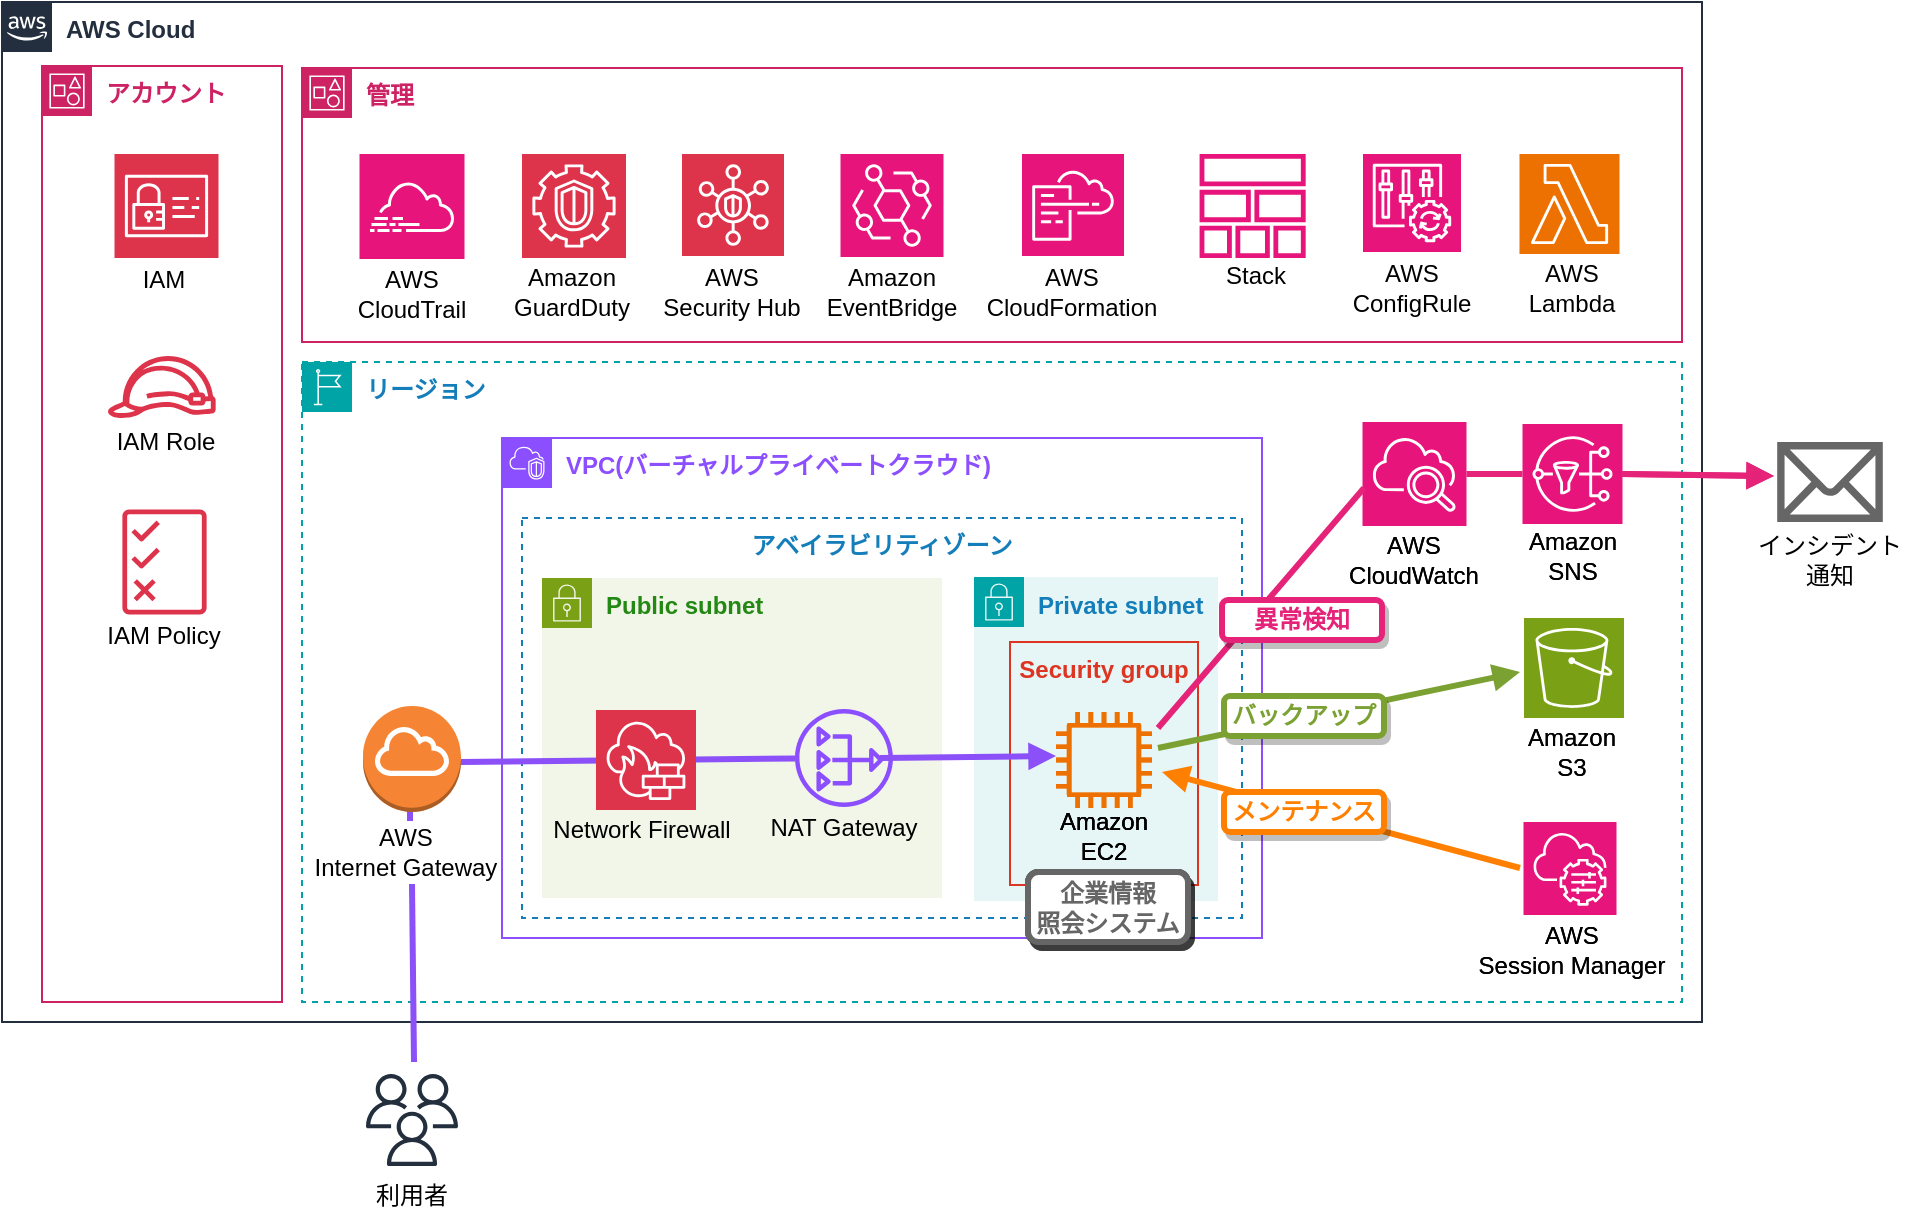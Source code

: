 <mxfile version="26.1.2">
  <diagram id="wS0xfYaGGSN6uK0Eu00o" name="修正版">
    <mxGraphModel dx="167" dy="86" grid="1" gridSize="10" guides="1" tooltips="1" connect="1" arrows="1" fold="1" page="1" pageScale="1" pageWidth="827" pageHeight="1169" math="0" shadow="0">
      <root>
        <mxCell id="0" />
        <mxCell id="ag140qJKRGpbqsQz48VF-1" value="AWS Cloud" style="" parent="0" />
        <mxCell id="ag140qJKRGpbqsQz48VF-56" value="" style="sketch=0;outlineConnect=0;fontColor=#232F3E;gradientColor=none;fillColor=#ED7100;strokeColor=none;dashed=0;verticalLabelPosition=bottom;verticalAlign=top;align=center;html=1;fontSize=12;fontStyle=0;aspect=fixed;pointerEvents=1;shape=mxgraph.aws4.instance2;" parent="ag140qJKRGpbqsQz48VF-1" vertex="1">
          <mxGeometry x="607.001" y="465" width="48" height="48" as="geometry" />
        </mxCell>
        <mxCell id="ag140qJKRGpbqsQz48VF-275" value="&lt;b&gt;管理&lt;/b&gt;" style="points=[[0,0],[0.25,0],[0.5,0],[0.75,0],[1,0],[1,0.25],[1,0.5],[1,0.75],[1,1],[0.75,1],[0.5,1],[0.25,1],[0,1],[0,0.75],[0,0.5],[0,0.25]];outlineConnect=0;gradientColor=none;html=1;whiteSpace=wrap;fontSize=12;fontStyle=0;container=1;pointerEvents=0;collapsible=0;recursiveResize=0;shape=mxgraph.aws4.group;grIcon=mxgraph.aws4.group_account;strokeColor=#CD2264;fillColor=none;verticalAlign=top;align=left;spacingLeft=30;fontColor=#CD2264;dashed=0;" parent="ag140qJKRGpbqsQz48VF-1" vertex="1">
          <mxGeometry x="230" y="183" width="690" height="137" as="geometry" />
        </mxCell>
        <mxCell id="ag140qJKRGpbqsQz48VF-276" value="" style="sketch=0;points=[[0,0,0],[0.25,0,0],[0.5,0,0],[0.75,0,0],[1,0,0],[0,1,0],[0.25,1,0],[0.5,1,0],[0.75,1,0],[1,1,0],[0,0.25,0],[0,0.5,0],[0,0.75,0],[1,0.25,0],[1,0.5,0],[1,0.75,0]];points=[[0,0,0],[0.25,0,0],[0.5,0,0],[0.75,0,0],[1,0,0],[0,1,0],[0.25,1,0],[0.5,1,0],[0.75,1,0],[1,1,0],[0,0.25,0],[0,0.5,0],[0,0.75,0],[1,0.25,0],[1,0.5,0],[1,0.75,0]];outlineConnect=0;fontColor=#232F3E;fillColor=#E7157B;strokeColor=#ffffff;dashed=0;verticalLabelPosition=bottom;verticalAlign=top;align=center;html=1;fontSize=12;fontStyle=0;aspect=fixed;shape=mxgraph.aws4.resourceIcon;resIcon=mxgraph.aws4.cloudtrail;" parent="ag140qJKRGpbqsQz48VF-275" vertex="1">
          <mxGeometry x="28.75" y="43" width="52.5" height="52.5" as="geometry" />
        </mxCell>
        <mxCell id="ag140qJKRGpbqsQz48VF-277" value="AWS&lt;div&gt;CloudTrail&lt;/div&gt;" style="text;html=1;align=center;verticalAlign=middle;whiteSpace=wrap;rounded=0;" parent="ag140qJKRGpbqsQz48VF-275" vertex="1">
          <mxGeometry x="10" y="97.5" width="90" height="30.5" as="geometry" />
        </mxCell>
        <mxCell id="ag140qJKRGpbqsQz48VF-278" value="" style="sketch=0;points=[[0,0,0],[0.25,0,0],[0.5,0,0],[0.75,0,0],[1,0,0],[0,1,0],[0.25,1,0],[0.5,1,0],[0.75,1,0],[1,1,0],[0,0.25,0],[0,0.5,0],[0,0.75,0],[1,0.25,0],[1,0.5,0],[1,0.75,0]];outlineConnect=0;fontColor=#232F3E;fillColor=#E7157B;strokeColor=#ffffff;dashed=0;verticalLabelPosition=bottom;verticalAlign=top;align=center;html=1;fontSize=12;fontStyle=0;aspect=fixed;shape=mxgraph.aws4.resourceIcon;resIcon=mxgraph.aws4.eventbridge;" parent="ag140qJKRGpbqsQz48VF-275" vertex="1">
          <mxGeometry x="269.25" y="43" width="51.5" height="51.5" as="geometry" />
        </mxCell>
        <mxCell id="ag140qJKRGpbqsQz48VF-279" value="&lt;div&gt;Amazon&lt;/div&gt;EventBridge" style="text;html=1;align=center;verticalAlign=middle;whiteSpace=wrap;rounded=0;" parent="ag140qJKRGpbqsQz48VF-275" vertex="1">
          <mxGeometry x="250" y="96.5" width="90" height="31.5" as="geometry" />
        </mxCell>
        <mxCell id="ag140qJKRGpbqsQz48VF-280" value="" style="sketch=0;outlineConnect=0;fontColor=#232F3E;gradientColor=none;fillColor=#E7157B;strokeColor=none;dashed=0;verticalLabelPosition=bottom;verticalAlign=top;align=center;html=1;fontSize=12;fontStyle=0;aspect=fixed;pointerEvents=1;shape=mxgraph.aws4.stack;" parent="ag140qJKRGpbqsQz48VF-275" vertex="1">
          <mxGeometry x="448.63" y="43" width="53.37" height="52" as="geometry" />
        </mxCell>
        <mxCell id="ag140qJKRGpbqsQz48VF-281" value="&lt;div&gt;Stack&lt;/div&gt;" style="text;html=1;align=center;verticalAlign=middle;whiteSpace=wrap;rounded=0;" parent="ag140qJKRGpbqsQz48VF-275" vertex="1">
          <mxGeometry x="432" y="94.5" width="90" height="18.5" as="geometry" />
        </mxCell>
        <mxCell id="ag140qJKRGpbqsQz48VF-282" value="" style="sketch=0;points=[[0,0,0],[0.25,0,0],[0.5,0,0],[0.75,0,0],[1,0,0],[0,1,0],[0.25,1,0],[0.5,1,0],[0.75,1,0],[1,1,0],[0,0.25,0],[0,0.5,0],[0,0.75,0],[1,0.25,0],[1,0.5,0],[1,0.75,0]];points=[[0,0,0],[0.25,0,0],[0.5,0,0],[0.75,0,0],[1,0,0],[0,1,0],[0.25,1,0],[0.5,1,0],[0.75,1,0],[1,1,0],[0,0.25,0],[0,0.5,0],[0,0.75,0],[1,0.25,0],[1,0.5,0],[1,0.75,0]];outlineConnect=0;fontColor=#232F3E;fillColor=#E7157B;strokeColor=#ffffff;dashed=0;verticalLabelPosition=bottom;verticalAlign=top;align=center;html=1;fontSize=12;fontStyle=0;aspect=fixed;shape=mxgraph.aws4.resourceIcon;resIcon=mxgraph.aws4.cloudformation;" parent="ag140qJKRGpbqsQz48VF-275" vertex="1">
          <mxGeometry x="360" y="43" width="51" height="51" as="geometry" />
        </mxCell>
        <mxCell id="ag140qJKRGpbqsQz48VF-283" value="&lt;div&gt;AWS&lt;/div&gt;&lt;div&gt;CloudFormation&lt;/div&gt;" style="text;html=1;align=center;verticalAlign=middle;whiteSpace=wrap;rounded=0;" parent="ag140qJKRGpbqsQz48VF-275" vertex="1">
          <mxGeometry x="340" y="96.5" width="90" height="31.5" as="geometry" />
        </mxCell>
        <mxCell id="ag140qJKRGpbqsQz48VF-284" value="" style="sketch=0;points=[[0,0,0],[0.25,0,0],[0.5,0,0],[0.75,0,0],[1,0,0],[0,1,0],[0.25,1,0],[0.5,1,0],[0.75,1,0],[1,1,0],[0,0.25,0],[0,0.5,0],[0,0.75,0],[1,0.25,0],[1,0.5,0],[1,0.75,0]];outlineConnect=0;fontColor=#232F3E;fillColor=#DD344C;strokeColor=#ffffff;dashed=0;verticalLabelPosition=bottom;verticalAlign=top;align=center;html=1;fontSize=12;fontStyle=0;aspect=fixed;shape=mxgraph.aws4.resourceIcon;resIcon=mxgraph.aws4.guardduty;" parent="ag140qJKRGpbqsQz48VF-275" vertex="1">
          <mxGeometry x="110" y="43" width="52" height="52" as="geometry" />
        </mxCell>
        <mxCell id="ag140qJKRGpbqsQz48VF-285" value="&lt;div&gt;Amazon&lt;/div&gt;GuardDuty" style="text;html=1;align=center;verticalAlign=middle;whiteSpace=wrap;rounded=0;" parent="ag140qJKRGpbqsQz48VF-275" vertex="1">
          <mxGeometry x="90" y="96.5" width="90" height="31.5" as="geometry" />
        </mxCell>
        <mxCell id="ag140qJKRGpbqsQz48VF-286" value="" style="sketch=0;points=[[0,0,0],[0.25,0,0],[0.5,0,0],[0.75,0,0],[1,0,0],[0,1,0],[0.25,1,0],[0.5,1,0],[0.75,1,0],[1,1,0],[0,0.25,0],[0,0.5,0],[0,0.75,0],[1,0.25,0],[1,0.5,0],[1,0.75,0]];outlineConnect=0;fontColor=#232F3E;fillColor=#DD344C;strokeColor=#ffffff;dashed=0;verticalLabelPosition=bottom;verticalAlign=top;align=center;html=1;fontSize=12;fontStyle=0;aspect=fixed;shape=mxgraph.aws4.resourceIcon;resIcon=mxgraph.aws4.security_hub;" parent="ag140qJKRGpbqsQz48VF-275" vertex="1">
          <mxGeometry x="190" y="43" width="51" height="51" as="geometry" />
        </mxCell>
        <mxCell id="ag140qJKRGpbqsQz48VF-287" value="&lt;div&gt;AWS&lt;/div&gt;&lt;div&gt;Security Hub&lt;/div&gt;" style="text;html=1;align=center;verticalAlign=middle;whiteSpace=wrap;rounded=0;" parent="ag140qJKRGpbqsQz48VF-275" vertex="1">
          <mxGeometry x="170" y="96.5" width="90" height="31.5" as="geometry" />
        </mxCell>
        <mxCell id="ag140qJKRGpbqsQz48VF-288" value="" style="sketch=0;points=[[0,0,0],[0.25,0,0],[0.5,0,0],[0.75,0,0],[1,0,0],[0,1,0],[0.25,1,0],[0.5,1,0],[0.75,1,0],[1,1,0],[0,0.25,0],[0,0.5,0],[0,0.75,0],[1,0.25,0],[1,0.5,0],[1,0.75,0]];points=[[0,0,0],[0.25,0,0],[0.5,0,0],[0.75,0,0],[1,0,0],[0,1,0],[0.25,1,0],[0.5,1,0],[0.75,1,0],[1,1,0],[0,0.25,0],[0,0.5,0],[0,0.75,0],[1,0.25,0],[1,0.5,0],[1,0.75,0]];outlineConnect=0;fontColor=#232F3E;fillColor=#E7157B;strokeColor=#ffffff;dashed=0;verticalLabelPosition=bottom;verticalAlign=top;align=center;html=1;fontSize=12;fontStyle=0;aspect=fixed;shape=mxgraph.aws4.resourceIcon;resIcon=mxgraph.aws4.config;" parent="ag140qJKRGpbqsQz48VF-275" vertex="1">
          <mxGeometry x="530.5" y="43" width="49" height="49" as="geometry" />
        </mxCell>
        <mxCell id="ag140qJKRGpbqsQz48VF-289" value="&lt;div&gt;AWS&lt;/div&gt;&lt;div&gt;ConfigRule&lt;/div&gt;" style="text;html=1;align=center;verticalAlign=middle;whiteSpace=wrap;rounded=0;" parent="ag140qJKRGpbqsQz48VF-275" vertex="1">
          <mxGeometry x="510" y="94.5" width="90" height="31.5" as="geometry" />
        </mxCell>
        <mxCell id="ag140qJKRGpbqsQz48VF-290" value="" style="sketch=0;points=[[0,0,0],[0.25,0,0],[0.5,0,0],[0.75,0,0],[1,0,0],[0,1,0],[0.25,1,0],[0.5,1,0],[0.75,1,0],[1,1,0],[0,0.25,0],[0,0.5,0],[0,0.75,0],[1,0.25,0],[1,0.5,0],[1,0.75,0]];outlineConnect=0;fontColor=#232F3E;fillColor=#ED7100;strokeColor=#ffffff;dashed=0;verticalLabelPosition=bottom;verticalAlign=top;align=center;html=1;fontSize=12;fontStyle=0;aspect=fixed;shape=mxgraph.aws4.resourceIcon;resIcon=mxgraph.aws4.lambda;" parent="ag140qJKRGpbqsQz48VF-275" vertex="1">
          <mxGeometry x="608.75" y="43" width="50" height="50" as="geometry" />
        </mxCell>
        <mxCell id="ag140qJKRGpbqsQz48VF-388" value="&lt;b&gt;アカウント&lt;/b&gt;" style="points=[[0,0],[0.25,0],[0.5,0],[0.75,0],[1,0],[1,0.25],[1,0.5],[1,0.75],[1,1],[0.75,1],[0.5,1],[0.25,1],[0,1],[0,0.75],[0,0.5],[0,0.25]];outlineConnect=0;gradientColor=none;html=1;whiteSpace=wrap;fontSize=12;fontStyle=0;container=1;pointerEvents=0;collapsible=0;recursiveResize=0;shape=mxgraph.aws4.group;grIcon=mxgraph.aws4.group_account;strokeColor=#CD2264;fillColor=none;verticalAlign=top;align=left;spacingLeft=30;fontColor=#CD2264;dashed=0;" parent="ag140qJKRGpbqsQz48VF-1" vertex="1">
          <mxGeometry x="100" y="182" width="120" height="468" as="geometry" />
        </mxCell>
        <mxCell id="ag140qJKRGpbqsQz48VF-389" value="IAM" style="text;html=1;align=center;verticalAlign=middle;whiteSpace=wrap;rounded=0;" parent="ag140qJKRGpbqsQz48VF-388" vertex="1">
          <mxGeometry x="31.41" y="97" width="60" height="20" as="geometry" />
        </mxCell>
        <mxCell id="ag140qJKRGpbqsQz48VF-394" value="" style="sketch=0;points=[[0,0,0],[0.25,0,0],[0.5,0,0],[0.75,0,0],[1,0,0],[0,1,0],[0.25,1,0],[0.5,1,0],[0.75,1,0],[1,1,0],[0,0.25,0],[0,0.5,0],[0,0.75,0],[1,0.25,0],[1,0.5,0],[1,0.75,0]];outlineConnect=0;fontColor=#232F3E;fillColor=#DD344C;strokeColor=#ffffff;dashed=0;verticalLabelPosition=bottom;verticalAlign=top;align=center;html=1;fontSize=12;fontStyle=0;aspect=fixed;shape=mxgraph.aws4.resourceIcon;resIcon=mxgraph.aws4.identity_and_access_management;" parent="ag140qJKRGpbqsQz48VF-388" vertex="1">
          <mxGeometry x="36.25" y="44" width="52" height="52" as="geometry" />
        </mxCell>
        <mxCell id="ag140qJKRGpbqsQz48VF-526" value="&lt;b&gt;AWS Cloud&lt;/b&gt;" style="points=[[0,0],[0.25,0],[0.5,0],[0.75,0],[1,0],[1,0.25],[1,0.5],[1,0.75],[1,1],[0.75,1],[0.5,1],[0.25,1],[0,1],[0,0.75],[0,0.5],[0,0.25]];outlineConnect=0;gradientColor=none;html=1;whiteSpace=wrap;fontSize=12;fontStyle=0;container=1;pointerEvents=0;collapsible=0;recursiveResize=0;shape=mxgraph.aws4.group;grIcon=mxgraph.aws4.group_aws_cloud_alt;strokeColor=#232F3E;fillColor=none;verticalAlign=top;align=left;spacingLeft=30;fontColor=#232F3E;dashed=0;" parent="ag140qJKRGpbqsQz48VF-1" vertex="1">
          <mxGeometry x="80" y="150" width="850" height="510" as="geometry" />
        </mxCell>
        <mxCell id="ag140qJKRGpbqsQz48VF-477" style="edgeStyle=orthogonalEdgeStyle;rounded=0;orthogonalLoop=1;jettySize=auto;html=1;endArrow=none;startFill=0;startArrow=none;strokeWidth=3;strokeColor=light-dark(#8b50f8, #959595);entryX=0.5;entryY=1;entryDx=0;entryDy=0;entryPerimeter=0;" parent="ag140qJKRGpbqsQz48VF-526" edge="1">
          <mxGeometry relative="1" as="geometry">
            <mxPoint x="204" y="409.5" as="sourcePoint" />
            <mxPoint x="204" y="402" as="targetPoint" />
          </mxGeometry>
        </mxCell>
        <mxCell id="ag140qJKRGpbqsQz48VF-390" value="" style="sketch=0;outlineConnect=0;fontColor=#232F3E;gradientColor=none;fillColor=#DD344C;strokeColor=none;dashed=0;verticalLabelPosition=bottom;verticalAlign=top;align=center;html=1;fontSize=12;fontStyle=0;aspect=fixed;pointerEvents=1;shape=mxgraph.aws4.role;" parent="ag140qJKRGpbqsQz48VF-526" vertex="1">
          <mxGeometry x="52.43" y="177" width="54.96" height="31" as="geometry" />
        </mxCell>
        <mxCell id="ag140qJKRGpbqsQz48VF-391" value="IAM Role" style="text;html=1;align=center;verticalAlign=middle;whiteSpace=wrap;rounded=0;" parent="ag140qJKRGpbqsQz48VF-526" vertex="1">
          <mxGeometry x="52.25" y="210" width="60" height="20" as="geometry" />
        </mxCell>
        <mxCell id="ag140qJKRGpbqsQz48VF-392" value="IAM Policy" style="text;html=1;align=center;verticalAlign=middle;whiteSpace=wrap;rounded=0;" parent="ag140qJKRGpbqsQz48VF-526" vertex="1">
          <mxGeometry x="51.25" y="307" width="60" height="20" as="geometry" />
        </mxCell>
        <mxCell id="AHDB8tS_1ph9hOhEc5bJ-2" value="" style="sketch=0;outlineConnect=0;fontColor=#232F3E;gradientColor=none;fillColor=#DD344C;strokeColor=none;dashed=0;verticalLabelPosition=bottom;verticalAlign=top;align=center;html=1;fontSize=12;fontStyle=0;aspect=fixed;pointerEvents=1;shape=mxgraph.aws4.permissions;" parent="ag140qJKRGpbqsQz48VF-526" vertex="1">
          <mxGeometry x="60.19" y="253.5" width="42.12" height="53" as="geometry" />
        </mxCell>
        <mxCell id="ag140qJKRGpbqsQz48VF-291" value="&lt;div&gt;AWS&lt;/div&gt;&lt;div&gt;Lambda&lt;/div&gt;" style="text;html=1;align=center;verticalAlign=middle;whiteSpace=wrap;rounded=0;" parent="ag140qJKRGpbqsQz48VF-526" vertex="1">
          <mxGeometry x="740" y="127" width="90" height="31.5" as="geometry" />
        </mxCell>
        <mxCell id="ag140qJKRGpbqsQz48VF-69" value="Region" style="" parent="0" />
        <mxCell id="ag140qJKRGpbqsQz48VF-125" value="Security group" style="fillColor=none;strokeColor=#DD3522;verticalAlign=top;fontStyle=0;fontColor=#DD3522;whiteSpace=wrap;html=1;" parent="ag140qJKRGpbqsQz48VF-69" vertex="1">
          <mxGeometry x="584" y="479" width="94" height="112.5" as="geometry" />
        </mxCell>
        <mxCell id="ag140qJKRGpbqsQz48VF-530" value="&lt;b&gt;リージョン&lt;/b&gt;" style="points=[[0,0],[0.25,0],[0.5,0],[0.75,0],[1,0],[1,0.25],[1,0.5],[1,0.75],[1,1],[0.75,1],[0.5,1],[0.25,1],[0,1],[0,0.75],[0,0.5],[0,0.25]];outlineConnect=0;gradientColor=none;html=1;whiteSpace=wrap;fontSize=12;fontStyle=0;container=1;pointerEvents=0;collapsible=0;recursiveResize=0;shape=mxgraph.aws4.group;grIcon=mxgraph.aws4.group_region;strokeColor=#00A4A6;fillColor=none;verticalAlign=top;align=left;spacingLeft=30;fontColor=#147EBA;dashed=1;movable=1;resizable=1;rotatable=1;deletable=1;editable=1;locked=0;connectable=1;" parent="ag140qJKRGpbqsQz48VF-69" vertex="1">
          <mxGeometry x="230" y="330" width="690" height="320" as="geometry" />
        </mxCell>
        <mxCell id="ag140qJKRGpbqsQz48VF-137" value="VPC" style="" parent="0" />
        <mxCell id="ag140qJKRGpbqsQz48VF-533" value="&lt;font style=&quot;color: light-dark(rgb(140, 79, 255), rgb(237, 237, 237));&quot;&gt;&lt;b&gt;VPC(バーチャルプライベートクラウド)&lt;/b&gt;&lt;/font&gt;" style="points=[[0,0],[0.25,0],[0.5,0],[0.75,0],[1,0],[1,0.25],[1,0.5],[1,0.75],[1,1],[0.75,1],[0.5,1],[0.25,1],[0,1],[0,0.75],[0,0.5],[0,0.25]];outlineConnect=0;gradientColor=none;html=1;whiteSpace=wrap;fontSize=12;fontStyle=0;container=1;pointerEvents=0;collapsible=0;recursiveResize=0;shape=mxgraph.aws4.group;grIcon=mxgraph.aws4.group_vpc2;strokeColor=#8C4FFF;fillColor=none;verticalAlign=top;align=left;spacingLeft=30;fontColor=#AAB7B8;dashed=0;movable=1;resizable=1;rotatable=1;deletable=1;editable=1;locked=0;connectable=1;" parent="ag140qJKRGpbqsQz48VF-137" vertex="1">
          <mxGeometry x="330" y="368" width="380" height="250" as="geometry" />
        </mxCell>
        <mxCell id="ag140qJKRGpbqsQz48VF-205" value="AZ" style="" parent="0" />
        <mxCell id="ag140qJKRGpbqsQz48VF-261" value="Security group" style="fillColor=none;strokeColor=#DD3522;verticalAlign=top;fontStyle=0;fontColor=#DD3522;whiteSpace=wrap;html=1;" parent="ag140qJKRGpbqsQz48VF-205" vertex="1">
          <mxGeometry x="584" y="479" width="94" height="112.5" as="geometry" />
        </mxCell>
        <mxCell id="ag140qJKRGpbqsQz48VF-523" value="&lt;b&gt;アベイラビリティゾーン&lt;/b&gt;" style="fillColor=none;strokeColor=#147EBA;dashed=1;verticalAlign=top;fontStyle=0;fontColor=#147EBA;whiteSpace=wrap;html=1;movable=1;resizable=1;rotatable=1;deletable=1;editable=1;locked=0;connectable=1;" parent="ag140qJKRGpbqsQz48VF-205" vertex="1">
          <mxGeometry x="340" y="408" width="360" height="200" as="geometry" />
        </mxCell>
        <mxCell id="ag140qJKRGpbqsQz48VF-273" value="Subnet" style="" parent="0" />
        <mxCell id="ag140qJKRGpbqsQz48VF-535" value="&lt;b&gt;Private subnet&lt;/b&gt;" style="points=[[0,0],[0.25,0],[0.5,0],[0.75,0],[1,0],[1,0.25],[1,0.5],[1,0.75],[1,1],[0.75,1],[0.5,1],[0.25,1],[0,1],[0,0.75],[0,0.5],[0,0.25]];outlineConnect=0;gradientColor=none;html=1;whiteSpace=wrap;fontSize=12;fontStyle=0;container=1;pointerEvents=0;collapsible=0;recursiveResize=0;shape=mxgraph.aws4.group;grIcon=mxgraph.aws4.group_security_group;grStroke=0;strokeColor=#00A4A6;fillColor=#E6F6F7;verticalAlign=top;align=left;spacingLeft=30;fontColor=#147EBA;dashed=0;movable=1;resizable=1;rotatable=1;deletable=1;editable=1;locked=0;connectable=1;" parent="ag140qJKRGpbqsQz48VF-273" vertex="1">
          <mxGeometry x="566" y="437.5" width="122" height="162" as="geometry" />
        </mxCell>
        <mxCell id="ag140qJKRGpbqsQz48VF-536" value="&lt;b&gt;Public subnet&lt;/b&gt;" style="points=[[0,0],[0.25,0],[0.5,0],[0.75,0],[1,0],[1,0.25],[1,0.5],[1,0.75],[1,1],[0.75,1],[0.5,1],[0.25,1],[0,1],[0,0.75],[0,0.5],[0,0.25]];outlineConnect=0;gradientColor=none;html=1;whiteSpace=wrap;fontSize=12;fontStyle=0;container=1;pointerEvents=0;collapsible=0;recursiveResize=0;shape=mxgraph.aws4.group;grIcon=mxgraph.aws4.group_security_group;grStroke=0;strokeColor=#7AA116;fillColor=#F2F6E8;verticalAlign=top;align=left;spacingLeft=30;fontColor=#248814;dashed=0;" parent="ag140qJKRGpbqsQz48VF-273" vertex="1">
          <mxGeometry x="350" y="438" width="200" height="160" as="geometry" />
        </mxCell>
        <mxCell id="ag140qJKRGpbqsQz48VF-537" value="Group" style="" parent="0" />
        <mxCell id="ag140qJKRGpbqsQz48VF-538" value="&lt;b&gt;Security group&lt;/b&gt;" style="fillColor=none;strokeColor=#DD3522;verticalAlign=top;fontStyle=0;fontColor=#DD3522;whiteSpace=wrap;html=1;" parent="ag140qJKRGpbqsQz48VF-537" vertex="1">
          <mxGeometry x="584" y="470" width="94" height="121.5" as="geometry" />
        </mxCell>
        <mxCell id="ag140qJKRGpbqsQz48VF-274" value="sonota" style="" parent="0" />
        <mxCell id="ag140qJKRGpbqsQz48VF-420" value="Amazon&lt;div&gt;EC2&lt;/div&gt;" style="text;html=1;align=center;verticalAlign=middle;whiteSpace=wrap;rounded=0;" parent="ag140qJKRGpbqsQz48VF-274" vertex="1">
          <mxGeometry x="595" y="552" width="72" height="30.5" as="geometry" />
        </mxCell>
        <mxCell id="ag140qJKRGpbqsQz48VF-421" value="" style="sketch=0;outlineConnect=0;fontColor=#232F3E;gradientColor=none;fillColor=#ED7100;strokeColor=none;dashed=0;verticalLabelPosition=bottom;verticalAlign=top;align=center;html=1;fontSize=12;fontStyle=0;aspect=fixed;pointerEvents=1;shape=mxgraph.aws4.instance2;" parent="ag140qJKRGpbqsQz48VF-274" vertex="1">
          <mxGeometry x="607.001" y="505" width="48" height="48" as="geometry" />
        </mxCell>
        <mxCell id="ag140qJKRGpbqsQz48VF-423" value="Amazon&lt;div&gt;EC2&lt;/div&gt;" style="text;html=1;align=center;verticalAlign=middle;whiteSpace=wrap;rounded=0;" parent="ag140qJKRGpbqsQz48VF-274" vertex="1">
          <mxGeometry x="595" y="552" width="72" height="30.5" as="geometry" />
        </mxCell>
        <mxCell id="ag140qJKRGpbqsQz48VF-424" value="" style="sketch=0;outlineConnect=0;fontColor=#232F3E;gradientColor=none;fillColor=#ED7100;strokeColor=none;dashed=0;verticalLabelPosition=bottom;verticalAlign=top;align=center;html=1;fontSize=12;fontStyle=0;aspect=fixed;pointerEvents=1;shape=mxgraph.aws4.instance2;" parent="ag140qJKRGpbqsQz48VF-274" vertex="1">
          <mxGeometry x="607.001" y="505" width="48" height="48" as="geometry" />
        </mxCell>
        <mxCell id="ag140qJKRGpbqsQz48VF-426" value="Amazon&lt;div&gt;EC2&lt;/div&gt;" style="text;html=1;align=center;verticalAlign=middle;whiteSpace=wrap;rounded=0;" parent="ag140qJKRGpbqsQz48VF-274" vertex="1">
          <mxGeometry x="595" y="552" width="72" height="30.5" as="geometry" />
        </mxCell>
        <mxCell id="ag140qJKRGpbqsQz48VF-427" value="" style="sketch=0;outlineConnect=0;fontColor=#232F3E;gradientColor=none;fillColor=#ED7100;strokeColor=none;dashed=0;verticalLabelPosition=bottom;verticalAlign=top;align=center;html=1;fontSize=12;fontStyle=0;aspect=fixed;pointerEvents=1;shape=mxgraph.aws4.instance2;" parent="ag140qJKRGpbqsQz48VF-274" vertex="1">
          <mxGeometry x="607.001" y="505" width="48" height="48" as="geometry" />
        </mxCell>
        <mxCell id="ag140qJKRGpbqsQz48VF-429" value="" style="sketch=0;outlineConnect=0;fontColor=#232F3E;gradientColor=none;fillColor=#ED7100;strokeColor=none;dashed=0;verticalLabelPosition=bottom;verticalAlign=top;align=center;html=1;fontSize=12;fontStyle=0;aspect=fixed;pointerEvents=1;shape=mxgraph.aws4.instance2;" parent="ag140qJKRGpbqsQz48VF-274" vertex="1">
          <mxGeometry x="607.001" y="505" width="48" height="48" as="geometry" />
        </mxCell>
        <mxCell id="ag140qJKRGpbqsQz48VF-431" value="" style="sketch=0;points=[[0,0,0],[0.25,0,0],[0.5,0,0],[0.75,0,0],[1,0,0],[0,1,0],[0.25,1,0],[0.5,1,0],[0.75,1,0],[1,1,0],[0,0.25,0],[0,0.5,0],[0,0.75,0],[1,0.25,0],[1,0.5,0],[1,0.75,0]];points=[[0,0,0],[0.25,0,0],[0.5,0,0],[0.75,0,0],[1,0,0],[0,1,0],[0.25,1,0],[0.5,1,0],[0.75,1,0],[1,1,0],[0,0.25,0],[0,0.5,0],[0,0.75,0],[1,0.25,0],[1,0.5,0],[1,0.75,0]];outlineConnect=0;fontColor=#232F3E;fillColor=#E7157B;strokeColor=#ffffff;dashed=0;verticalLabelPosition=bottom;verticalAlign=top;align=center;html=1;fontSize=12;fontStyle=0;aspect=fixed;shape=mxgraph.aws4.resourceIcon;resIcon=mxgraph.aws4.systems_manager;" parent="ag140qJKRGpbqsQz48VF-274" vertex="1">
          <mxGeometry x="840.75" y="560" width="46.5" height="46.5" as="geometry" />
        </mxCell>
        <mxCell id="ag140qJKRGpbqsQz48VF-432" value="AWS&lt;div&gt;Session Manager&lt;/div&gt;" style="text;html=1;align=center;verticalAlign=middle;whiteSpace=wrap;rounded=0;" parent="ag140qJKRGpbqsQz48VF-274" vertex="1">
          <mxGeometry x="810" y="608" width="110" height="32" as="geometry" />
        </mxCell>
        <mxCell id="ag140qJKRGpbqsQz48VF-436" value="Amazon&lt;div&gt;S3&lt;/div&gt;" style="text;html=1;align=center;verticalAlign=middle;whiteSpace=wrap;rounded=0;" parent="ag140qJKRGpbqsQz48VF-274" vertex="1">
          <mxGeometry x="820" y="509" width="90" height="32" as="geometry" />
        </mxCell>
        <mxCell id="ag140qJKRGpbqsQz48VF-437" value="" style="sketch=0;points=[[0,0,0],[0.25,0,0],[0.5,0,0],[0.75,0,0],[1,0,0],[0,1,0],[0.25,1,0],[0.5,1,0],[0.75,1,0],[1,1,0],[0,0.25,0],[0,0.5,0],[0,0.75,0],[1,0.25,0],[1,0.5,0],[1,0.75,0]];outlineConnect=0;fontColor=#232F3E;fillColor=#7AA116;strokeColor=#ffffff;dashed=0;verticalLabelPosition=bottom;verticalAlign=top;align=center;html=1;fontSize=12;fontStyle=0;aspect=fixed;shape=mxgraph.aws4.resourceIcon;resIcon=mxgraph.aws4.s3;" parent="ag140qJKRGpbqsQz48VF-274" vertex="1">
          <mxGeometry x="841" y="458" width="50" height="50" as="geometry" />
        </mxCell>
        <mxCell id="ag140qJKRGpbqsQz48VF-438" value="" style="sketch=0;points=[[0,0,0],[0.25,0,0],[0.5,0,0],[0.75,0,0],[1,0,0],[0,1,0],[0.25,1,0],[0.5,1,0],[0.75,1,0],[1,1,0],[0,0.25,0],[0,0.5,0],[0,0.75,0],[1,0.25,0],[1,0.5,0],[1,0.75,0]];points=[[0,0,0],[0.25,0,0],[0.5,0,0],[0.75,0,0],[1,0,0],[0,1,0],[0.25,1,0],[0.5,1,0],[0.75,1,0],[1,1,0],[0,0.25,0],[0,0.5,0],[0,0.75,0],[1,0.25,0],[1,0.5,0],[1,0.75,0]];outlineConnect=0;fontColor=#232F3E;fillColor=#E7157B;strokeColor=#ffffff;dashed=0;verticalLabelPosition=bottom;verticalAlign=top;align=center;html=1;fontSize=12;fontStyle=0;aspect=fixed;shape=mxgraph.aws4.resourceIcon;resIcon=mxgraph.aws4.cloudwatch_2;" parent="ag140qJKRGpbqsQz48VF-274" vertex="1">
          <mxGeometry x="760.25" y="360" width="52" height="52" as="geometry" />
        </mxCell>
        <mxCell id="ag140qJKRGpbqsQz48VF-439" value="AWS&lt;div&gt;CloudWatch&lt;/div&gt;" style="text;html=1;align=center;verticalAlign=middle;whiteSpace=wrap;rounded=0;" parent="ag140qJKRGpbqsQz48VF-274" vertex="1">
          <mxGeometry x="741.25" y="415" width="90" height="28" as="geometry" />
        </mxCell>
        <mxCell id="ag140qJKRGpbqsQz48VF-440" value="" style="sketch=0;points=[[0,0,0],[0.25,0,0],[0.5,0,0],[0.75,0,0],[1,0,0],[0,1,0],[0.25,1,0],[0.5,1,0],[0.75,1,0],[1,1,0],[0,0.25,0],[0,0.5,0],[0,0.75,0],[1,0.25,0],[1,0.5,0],[1,0.75,0]];outlineConnect=0;fontColor=#232F3E;fillColor=#E7157B;strokeColor=#ffffff;dashed=0;verticalLabelPosition=bottom;verticalAlign=top;align=center;html=1;fontSize=12;fontStyle=0;aspect=fixed;shape=mxgraph.aws4.resourceIcon;resIcon=mxgraph.aws4.sns;" parent="ag140qJKRGpbqsQz48VF-274" vertex="1">
          <mxGeometry x="840.25" y="361" width="50" height="50" as="geometry" />
        </mxCell>
        <mxCell id="ag140qJKRGpbqsQz48VF-441" value="Amazon&lt;div&gt;SNS&lt;/div&gt;" style="text;html=1;align=center;verticalAlign=middle;whiteSpace=wrap;rounded=0;" parent="ag140qJKRGpbqsQz48VF-274" vertex="1">
          <mxGeometry x="841.25" y="413" width="49" height="27" as="geometry" />
        </mxCell>
        <mxCell id="ag140qJKRGpbqsQz48VF-442" style="rounded=0;orthogonalLoop=1;jettySize=auto;html=1;endArrow=none;startFill=0;strokeWidth=3;strokeColor=light-dark(#e42379, #00a200);exitX=1;exitY=0.5;exitDx=0;exitDy=0;exitPerimeter=0;entryX=0;entryY=0.5;entryDx=0;entryDy=0;entryPerimeter=0;" parent="ag140qJKRGpbqsQz48VF-274" source="ag140qJKRGpbqsQz48VF-438" target="ag140qJKRGpbqsQz48VF-440" edge="1">
          <mxGeometry relative="1" as="geometry">
            <mxPoint x="750" y="477" as="sourcePoint" />
            <mxPoint x="856" y="384" as="targetPoint" />
          </mxGeometry>
        </mxCell>
        <mxCell id="ag140qJKRGpbqsQz48VF-443" style="rounded=0;orthogonalLoop=1;jettySize=auto;html=1;endArrow=block;startFill=0;strokeWidth=3;strokeColor=light-dark(#e42379, #00a200);exitX=1;exitY=0.5;exitDx=0;exitDy=0;exitPerimeter=0;endFill=1;" parent="ag140qJKRGpbqsQz48VF-274" edge="1">
          <mxGeometry relative="1" as="geometry">
            <mxPoint x="889.75" y="386" as="sourcePoint" />
            <mxPoint x="966" y="387" as="targetPoint" />
          </mxGeometry>
        </mxCell>
        <mxCell id="ag140qJKRGpbqsQz48VF-445" value="インシデント&lt;div&gt;通知&lt;/div&gt;" style="text;html=1;align=center;verticalAlign=middle;whiteSpace=wrap;rounded=0;" parent="ag140qJKRGpbqsQz48VF-274" vertex="1">
          <mxGeometry x="954" y="414" width="80" height="30" as="geometry" />
        </mxCell>
        <mxCell id="ag140qJKRGpbqsQz48VF-446" value="" style="shape=mxgraph.signs.tech.mail;html=1;pointerEvents=1;fillColor=#666666;strokeColor=none;verticalLabelPosition=bottom;verticalAlign=top;align=center;strokeOpacity=100;fillOpacity=100;" parent="ag140qJKRGpbqsQz48VF-274" vertex="1">
          <mxGeometry x="967.6" y="370" width="52.8" height="40" as="geometry" />
        </mxCell>
        <mxCell id="ag140qJKRGpbqsQz48VF-448" style="rounded=0;orthogonalLoop=1;jettySize=auto;html=1;endArrow=block;startFill=0;strokeWidth=3;strokeColor=#FF8000;endFill=1;" parent="ag140qJKRGpbqsQz48VF-274" edge="1">
          <mxGeometry relative="1" as="geometry">
            <mxPoint x="839" y="583" as="sourcePoint" />
            <mxPoint x="660" y="535" as="targetPoint" />
            <Array as="points" />
          </mxGeometry>
        </mxCell>
        <mxCell id="ag140qJKRGpbqsQz48VF-451" value="AWS&lt;div&gt;Session Manager&lt;/div&gt;" style="text;html=1;align=center;verticalAlign=middle;whiteSpace=wrap;rounded=0;" parent="ag140qJKRGpbqsQz48VF-274" vertex="1">
          <mxGeometry x="810" y="608" width="110" height="32" as="geometry" />
        </mxCell>
        <mxCell id="ag140qJKRGpbqsQz48VF-455" value="Amazon&lt;div&gt;S3&lt;/div&gt;" style="text;html=1;align=center;verticalAlign=middle;whiteSpace=wrap;rounded=0;" parent="ag140qJKRGpbqsQz48VF-274" vertex="1">
          <mxGeometry x="820" y="509" width="90" height="32" as="geometry" />
        </mxCell>
        <mxCell id="ag140qJKRGpbqsQz48VF-458" value="AWS&lt;div&gt;CloudWatch&lt;/div&gt;" style="text;html=1;align=center;verticalAlign=middle;whiteSpace=wrap;rounded=0;" parent="ag140qJKRGpbqsQz48VF-274" vertex="1">
          <mxGeometry x="741.25" y="415" width="90" height="28" as="geometry" />
        </mxCell>
        <mxCell id="ag140qJKRGpbqsQz48VF-460" value="Amazon&lt;div&gt;SNS&lt;/div&gt;" style="text;html=1;align=center;verticalAlign=middle;whiteSpace=wrap;rounded=0;" parent="ag140qJKRGpbqsQz48VF-274" vertex="1">
          <mxGeometry x="841.25" y="413" width="49" height="27" as="geometry" />
        </mxCell>
        <mxCell id="ag140qJKRGpbqsQz48VF-462" style="rounded=0;orthogonalLoop=1;jettySize=auto;html=1;endArrow=block;startFill=0;strokeWidth=3;strokeColor=light-dark(#e42379, #00a200);exitX=1;exitY=0.5;exitDx=0;exitDy=0;exitPerimeter=0;endFill=1;" parent="ag140qJKRGpbqsQz48VF-274" edge="1">
          <mxGeometry relative="1" as="geometry">
            <mxPoint x="889.75" y="386" as="sourcePoint" />
            <mxPoint x="966" y="387" as="targetPoint" />
          </mxGeometry>
        </mxCell>
        <mxCell id="ag140qJKRGpbqsQz48VF-463" style="rounded=0;orthogonalLoop=1;jettySize=auto;html=1;endArrow=block;startFill=0;strokeWidth=3;strokeColor=light-dark(#7ba132, #00a200);endFill=1;" parent="ag140qJKRGpbqsQz48VF-274" edge="1">
          <mxGeometry relative="1" as="geometry">
            <mxPoint x="658" y="523" as="sourcePoint" />
            <mxPoint x="839" y="485" as="targetPoint" />
          </mxGeometry>
        </mxCell>
        <mxCell id="ag140qJKRGpbqsQz48VF-466" value="企業情報&lt;div&gt;照会システム&lt;/div&gt;" style="text;html=1;align=center;verticalAlign=middle;whiteSpace=wrap;rounded=1;fillColor=default;gradientColor=none;strokeColor=light-dark(#666666,#295A0D);strokeWidth=3;fontColor=light-dark(#666666,#295A0D);fontStyle=1;shadow=1;shadowBlur=0;" parent="ag140qJKRGpbqsQz48VF-274" vertex="1">
          <mxGeometry x="593" y="585" width="80" height="35" as="geometry" />
        </mxCell>
        <mxCell id="ag140qJKRGpbqsQz48VF-469" value="企業情報&lt;div&gt;照会システム&lt;/div&gt;" style="text;html=1;align=center;verticalAlign=middle;whiteSpace=wrap;rounded=1;fillColor=default;gradientColor=none;strokeColor=light-dark(#666666,#295A0D);strokeWidth=3;fontColor=light-dark(#666666,#295A0D);fontStyle=1;shadow=1;shadowBlur=0;" parent="ag140qJKRGpbqsQz48VF-274" vertex="1">
          <mxGeometry x="593" y="585" width="80" height="35" as="geometry" />
        </mxCell>
        <mxCell id="ag140qJKRGpbqsQz48VF-470" value="企業情報&lt;div&gt;照会システム&lt;/div&gt;" style="text;html=1;align=center;verticalAlign=middle;whiteSpace=wrap;rounded=1;fillColor=default;gradientColor=none;strokeColor=light-dark(#666666,#295A0D);strokeWidth=3;fontColor=light-dark(#666666,#295A0D);fontStyle=1;shadow=1;shadowBlur=0;" parent="ag140qJKRGpbqsQz48VF-274" vertex="1">
          <mxGeometry x="593" y="585" width="80" height="35" as="geometry" />
        </mxCell>
        <mxCell id="ag140qJKRGpbqsQz48VF-471" value="企業情報&lt;div&gt;照会システム&lt;/div&gt;" style="text;html=1;align=center;verticalAlign=middle;whiteSpace=wrap;rounded=1;fillColor=default;gradientColor=none;strokeColor=light-dark(#666666,#295A0D);strokeWidth=3;fontColor=light-dark(#666666,#295A0D);fontStyle=1;shadow=1;shadowBlur=0;" parent="ag140qJKRGpbqsQz48VF-274" vertex="1">
          <mxGeometry x="593" y="585" width="80" height="35" as="geometry" />
        </mxCell>
        <mxCell id="ag140qJKRGpbqsQz48VF-472" value="企業情報&lt;div&gt;照会システム&lt;/div&gt;" style="text;html=1;align=center;verticalAlign=middle;whiteSpace=wrap;rounded=1;fillColor=default;gradientColor=none;strokeColor=light-dark(#666666,#295A0D);strokeWidth=3;fontColor=light-dark(#666666,#295A0D);fontStyle=1;shadow=1;shadowBlur=0;" parent="ag140qJKRGpbqsQz48VF-274" vertex="1">
          <mxGeometry x="593" y="585" width="80" height="35" as="geometry" />
        </mxCell>
        <mxCell id="ag140qJKRGpbqsQz48VF-473" value="" style="sketch=0;outlineConnect=0;fontColor=#232F3E;gradientColor=none;fillColor=#8C4FFF;strokeColor=none;dashed=0;verticalLabelPosition=bottom;verticalAlign=top;align=center;html=1;fontSize=12;fontStyle=0;aspect=fixed;pointerEvents=1;shape=mxgraph.aws4.nat_gateway;" parent="ag140qJKRGpbqsQz48VF-274" vertex="1">
          <mxGeometry x="476.5" y="503.5" width="49" height="49" as="geometry" />
        </mxCell>
        <mxCell id="ag140qJKRGpbqsQz48VF-474" value="NAT Gateway" style="text;html=1;align=center;verticalAlign=middle;whiteSpace=wrap;rounded=0;" parent="ag140qJKRGpbqsQz48VF-274" vertex="1">
          <mxGeometry x="456" y="552.5" width="90" height="20" as="geometry" />
        </mxCell>
        <mxCell id="ag140qJKRGpbqsQz48VF-475" style="rounded=0;orthogonalLoop=1;jettySize=auto;html=1;endArrow=none;startFill=0;strokeWidth=3;strokeColor=light-dark(#8b50f8, #959595);" parent="ag140qJKRGpbqsQz48VF-274" target="ag140qJKRGpbqsQz48VF-473" edge="1">
          <mxGeometry relative="1" as="geometry">
            <mxPoint x="309" y="530" as="sourcePoint" />
            <mxPoint x="469" y="530" as="targetPoint" />
          </mxGeometry>
        </mxCell>
        <mxCell id="ag140qJKRGpbqsQz48VF-479" value="" style="sketch=0;outlineConnect=0;fontColor=#232F3E;gradientColor=none;fillColor=#232F3D;strokeColor=none;dashed=0;verticalLabelPosition=bottom;verticalAlign=top;align=center;html=1;fontSize=12;fontStyle=0;aspect=fixed;pointerEvents=1;shape=mxgraph.aws4.users;" parent="ag140qJKRGpbqsQz48VF-274" vertex="1">
          <mxGeometry x="262" y="686" width="46" height="46" as="geometry" />
        </mxCell>
        <mxCell id="ag140qJKRGpbqsQz48VF-480" style="rounded=0;orthogonalLoop=1;jettySize=auto;html=1;endArrow=none;startFill=0;startArrow=none;strokeWidth=3;strokeColor=light-dark(#8b50f8, #959595);" parent="ag140qJKRGpbqsQz48VF-274" edge="1">
          <mxGeometry relative="1" as="geometry">
            <mxPoint x="285" y="591" as="sourcePoint" />
            <mxPoint x="286" y="680" as="targetPoint" />
          </mxGeometry>
        </mxCell>
        <mxCell id="ag140qJKRGpbqsQz48VF-481" value="利用者" style="text;html=1;align=center;verticalAlign=middle;whiteSpace=wrap;rounded=0;" parent="ag140qJKRGpbqsQz48VF-274" vertex="1">
          <mxGeometry x="245" y="732" width="80" height="30" as="geometry" />
        </mxCell>
        <mxCell id="ag140qJKRGpbqsQz48VF-507" value="AWS&lt;div&gt;Internet Gateway&lt;/div&gt;" style="text;html=1;align=center;verticalAlign=middle;whiteSpace=wrap;rounded=0;" parent="ag140qJKRGpbqsQz48VF-274" vertex="1">
          <mxGeometry x="227" y="555" width="110" height="39" as="geometry" />
        </mxCell>
        <mxCell id="ag140qJKRGpbqsQz48VF-509" value="" style="outlineConnect=0;dashed=0;verticalLabelPosition=bottom;verticalAlign=top;align=center;html=1;shape=mxgraph.aws3.internet_gateway;fillColor=#F58534;gradientColor=none;" parent="ag140qJKRGpbqsQz48VF-274" vertex="1">
          <mxGeometry x="260.5" y="502" width="49" height="53" as="geometry" />
        </mxCell>
        <mxCell id="ag140qJKRGpbqsQz48VF-514" value="Network Firewall" style="text;html=1;align=center;verticalAlign=middle;whiteSpace=wrap;rounded=0;" parent="ag140qJKRGpbqsQz48VF-274" vertex="1">
          <mxGeometry x="350" y="553.5" width="100" height="20" as="geometry" />
        </mxCell>
        <mxCell id="ag140qJKRGpbqsQz48VF-518" style="rounded=0;orthogonalLoop=1;jettySize=auto;html=1;endArrow=block;startFill=0;strokeWidth=3;strokeColor=light-dark(#8b50f8, #959595);endFill=1;" parent="ag140qJKRGpbqsQz48VF-274" edge="1">
          <mxGeometry relative="1" as="geometry">
            <mxPoint x="519" y="528" as="sourcePoint" />
            <mxPoint x="607" y="527" as="targetPoint" />
          </mxGeometry>
        </mxCell>
        <mxCell id="ag140qJKRGpbqsQz48VF-524" value="" style="rounded=0;orthogonalLoop=1;jettySize=auto;html=1;endArrow=none;startFill=0;strokeWidth=3;strokeColor=light-dark(#e42379, #00a200);" parent="ag140qJKRGpbqsQz48VF-274" edge="1">
          <mxGeometry relative="1" as="geometry">
            <mxPoint x="658" y="513" as="sourcePoint" />
            <mxPoint x="761" y="393" as="targetPoint" />
          </mxGeometry>
        </mxCell>
        <mxCell id="ag140qJKRGpbqsQz48VF-539" value="" style="sketch=0;points=[[0,0,0],[0.25,0,0],[0.5,0,0],[0.75,0,0],[1,0,0],[0,1,0],[0.25,1,0],[0.5,1,0],[0.75,1,0],[1,1,0],[0,0.25,0],[0,0.5,0],[0,0.75,0],[1,0.25,0],[1,0.5,0],[1,0.75,0]];outlineConnect=0;fontColor=#232F3E;fillColor=#DD344C;strokeColor=#ffffff;dashed=0;verticalLabelPosition=bottom;verticalAlign=top;align=center;html=1;fontSize=12;fontStyle=0;aspect=fixed;shape=mxgraph.aws4.resourceIcon;resIcon=mxgraph.aws4.network_firewall;" parent="ag140qJKRGpbqsQz48VF-274" vertex="1">
          <mxGeometry x="377" y="504" width="50" height="50" as="geometry" />
        </mxCell>
        <mxCell id="ag140qJKRGpbqsQz48VF-542" value="メンテナンス" style="text;html=1;align=center;verticalAlign=middle;whiteSpace=wrap;rounded=1;fillColor=#FFFFFF;gradientColor=none;strokeColor=light-dark(#FF8000,#295A0D);strokeWidth=3;fontColor=light-dark(#FF8000,#295A0D);fontStyle=1;shadow=1;shadowBlur=0;" parent="ag140qJKRGpbqsQz48VF-274" vertex="1">
          <mxGeometry x="691" y="545" width="80" height="20" as="geometry" />
        </mxCell>
        <mxCell id="ag140qJKRGpbqsQz48VF-543" value="バックアップ" style="text;html=1;align=center;verticalAlign=middle;whiteSpace=wrap;rounded=1;fillColor=default;gradientColor=none;strokeColor=light-dark(#7ba132, #295a0d);strokeWidth=3;fontColor=light-dark(#7ba132, #295a0d);fontStyle=1;shadow=1;shadowBlur=0;" parent="ag140qJKRGpbqsQz48VF-274" vertex="1">
          <mxGeometry x="691" y="497" width="80" height="20" as="geometry" />
        </mxCell>
        <mxCell id="ag140qJKRGpbqsQz48VF-433" value="異常検知" style="text;html=1;align=center;verticalAlign=middle;whiteSpace=wrap;rounded=1;fillColor=#FFFFFF;gradientColor=none;strokeColor=light-dark(#e42379, #295a0d);strokeWidth=3;fontColor=light-dark(#e42379, #295a0d);fontStyle=1;shadow=1;shadowBlur=0;" parent="ag140qJKRGpbqsQz48VF-274" vertex="1">
          <mxGeometry x="690" y="449" width="80" height="20" as="geometry" />
        </mxCell>
      </root>
    </mxGraphModel>
  </diagram>
</mxfile>
